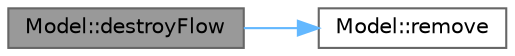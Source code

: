 digraph "Model::destroyFlow"
{
 // LATEX_PDF_SIZE
  bgcolor="transparent";
  edge [fontname=Helvetica,fontsize=10,labelfontname=Helvetica,labelfontsize=10];
  node [fontname=Helvetica,fontsize=10,shape=box,height=0.2,width=0.4];
  rankdir="LR";
  Node1 [label="Model::destroyFlow",height=0.2,width=0.4,color="gray40", fillcolor="grey60", style="filled", fontcolor="black",tooltip=" "];
  Node1 -> Node2 [color="steelblue1",style="solid"];
  Node2 [label="Model::remove",height=0.2,width=0.4,color="grey40", fillcolor="white", style="filled",URL="$class_model.html#a9f4cb42b7c0cb3ba5cb0118bc8815de5",tooltip="Remove a system from the model."];
}
